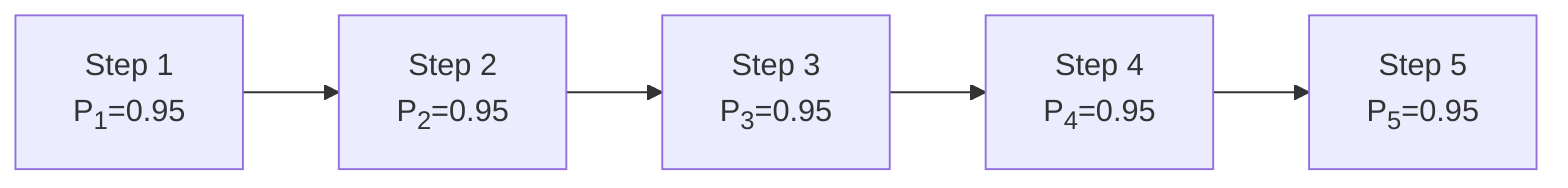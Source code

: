 flowchart LR
    A[Step 1 <br> P<SUB>1</SUB>=0.95] --> B
    B[Step 2 <br> P<SUB>2</SUB>=0.95] --> C
    C[Step 3 <br> P<SUB>3</SUB>=0.95] --> D
    D[Step 4 <br> P<SUB>4</SUB>=0.95] --> E
    E[Step 5 <br> P<SUB>5</SUB>=0.95]